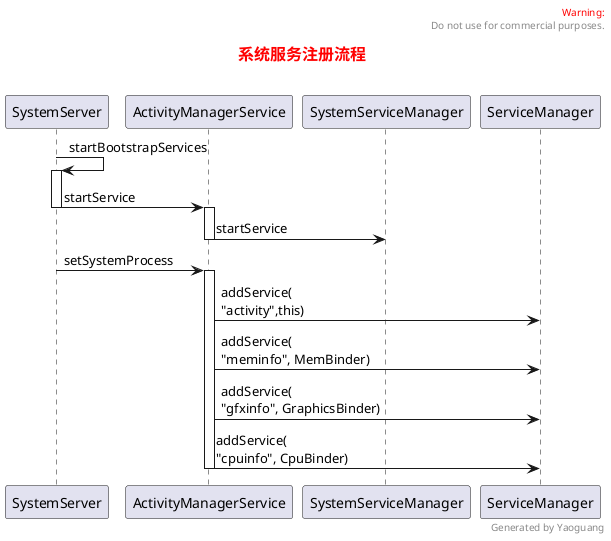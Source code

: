@startuml
title
<font color=red size=16>系统服务注册流程</font>

end title

header
<font color=red>Warning:</font>
Do not use for commercial purposes.
end header
'--------------------------------------------
participant SystemServer as SS
participant ActivityManagerService as AMS
participant SystemServiceManager as SSM
participant ServiceManager as SM

SS->SS:startBootstrapServices
activate SS
SS->AMS:startService
deactivate SS
activate AMS
AMS->SSM:startService
deactivate AMS
'activate SSM
'SSM->AMS:onStart
'deactivate SSM
'activate AMS
'AMS->AMS:start
'activate AMS
SS->AMS:setSystemProcess
activate AMS
AMS->SM:addService(\n"activity",this)
AMS->SM:addService(\n"meminfo", MemBinder)
AMS->SM:addService(\n"gfxinfo", GraphicsBinder)
AMS->SM:addService(\n"cpuinfo", CpuBinder)
deactivate AMS



right footer Generated by Yaoguang
@enduml